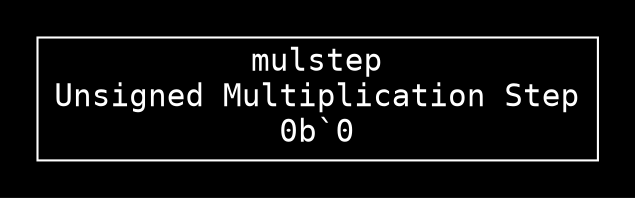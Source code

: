 digraph "Format rrr" {
  graph [dpi = 100, bgcolor="#111", fontcolor="white", rankdir=LR, pad="0.25"];
  node [fontname = "Courier", fontsize="15pt", color="white", fontcolor="white"];
  edge [fontname = "Courier", color="white", fontcolor="white"];
  "mulstep_13462336" [label = "mulstep\nUnsigned Multiplication Step\n0b`0", shape = rectangle];
}
